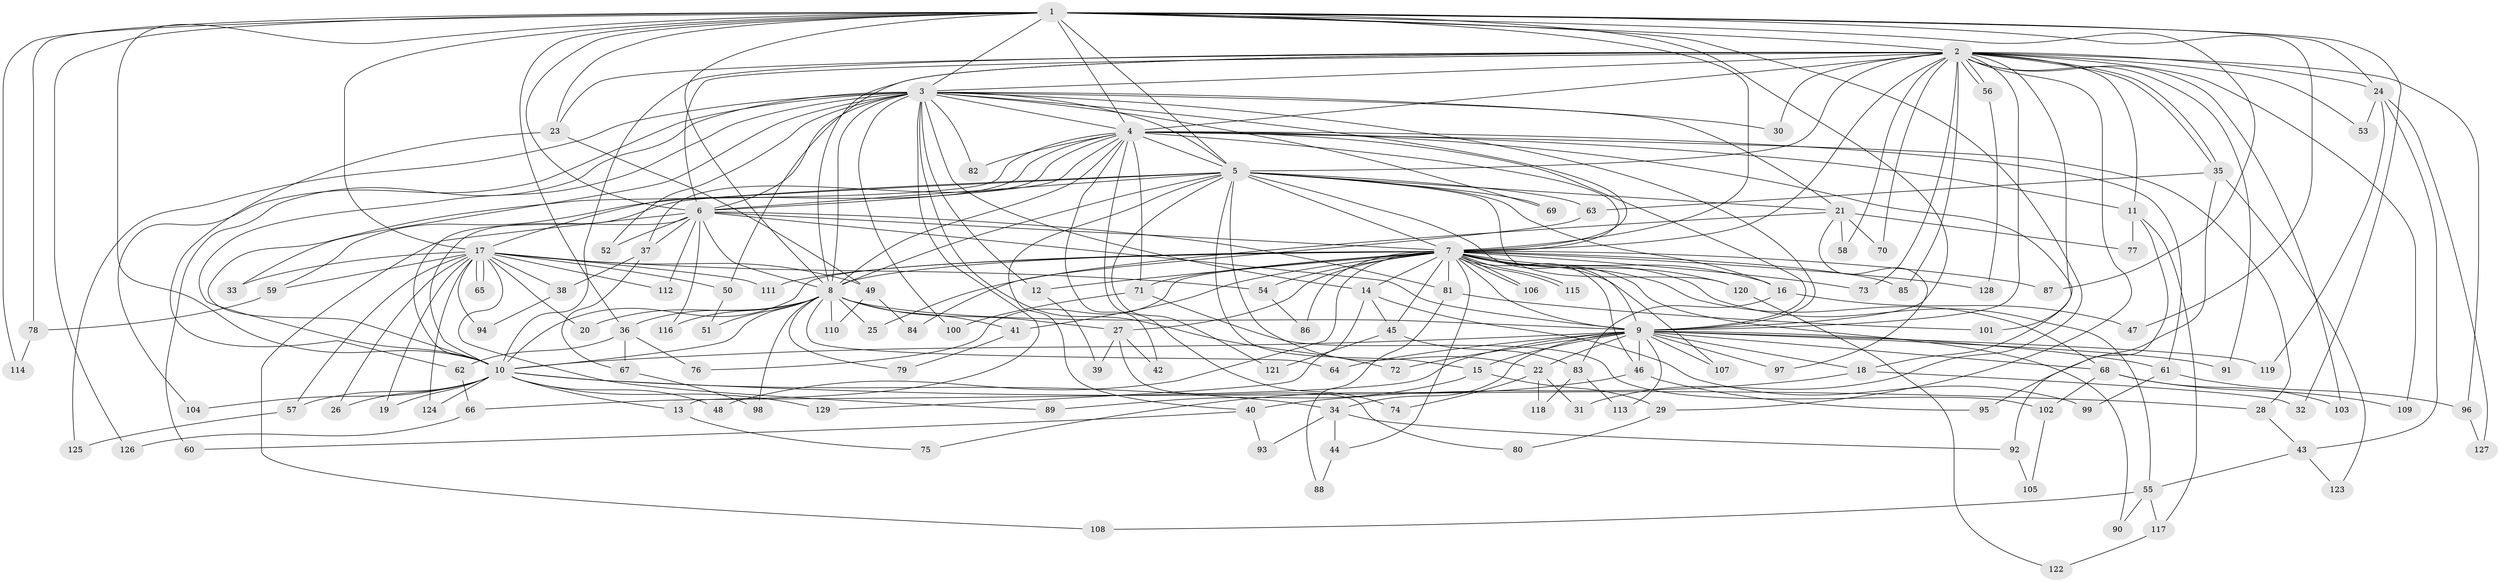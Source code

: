 // coarse degree distribution, {27: 0.02040816326530612, 26: 0.01020408163265306, 21: 0.01020408163265306, 13: 0.01020408163265306, 35: 0.01020408163265306, 23: 0.01020408163265306, 16: 0.01020408163265306, 6: 0.04081632653061224, 3: 0.15306122448979592, 5: 0.061224489795918366, 4: 0.12244897959183673, 18: 0.01020408163265306, 2: 0.5204081632653061, 7: 0.01020408163265306}
// Generated by graph-tools (version 1.1) at 2025/41/03/06/25 10:41:43]
// undirected, 129 vertices, 283 edges
graph export_dot {
graph [start="1"]
  node [color=gray90,style=filled];
  1;
  2;
  3;
  4;
  5;
  6;
  7;
  8;
  9;
  10;
  11;
  12;
  13;
  14;
  15;
  16;
  17;
  18;
  19;
  20;
  21;
  22;
  23;
  24;
  25;
  26;
  27;
  28;
  29;
  30;
  31;
  32;
  33;
  34;
  35;
  36;
  37;
  38;
  39;
  40;
  41;
  42;
  43;
  44;
  45;
  46;
  47;
  48;
  49;
  50;
  51;
  52;
  53;
  54;
  55;
  56;
  57;
  58;
  59;
  60;
  61;
  62;
  63;
  64;
  65;
  66;
  67;
  68;
  69;
  70;
  71;
  72;
  73;
  74;
  75;
  76;
  77;
  78;
  79;
  80;
  81;
  82;
  83;
  84;
  85;
  86;
  87;
  88;
  89;
  90;
  91;
  92;
  93;
  94;
  95;
  96;
  97;
  98;
  99;
  100;
  101;
  102;
  103;
  104;
  105;
  106;
  107;
  108;
  109;
  110;
  111;
  112;
  113;
  114;
  115;
  116;
  117;
  118;
  119;
  120;
  121;
  122;
  123;
  124;
  125;
  126;
  127;
  128;
  129;
  1 -- 2;
  1 -- 3;
  1 -- 4;
  1 -- 5;
  1 -- 6;
  1 -- 7;
  1 -- 8;
  1 -- 9;
  1 -- 10;
  1 -- 17;
  1 -- 23;
  1 -- 24;
  1 -- 31;
  1 -- 32;
  1 -- 36;
  1 -- 47;
  1 -- 78;
  1 -- 87;
  1 -- 114;
  1 -- 126;
  2 -- 3;
  2 -- 4;
  2 -- 5;
  2 -- 6;
  2 -- 7;
  2 -- 8;
  2 -- 9;
  2 -- 10;
  2 -- 11;
  2 -- 23;
  2 -- 24;
  2 -- 29;
  2 -- 30;
  2 -- 35;
  2 -- 35;
  2 -- 50;
  2 -- 53;
  2 -- 56;
  2 -- 56;
  2 -- 58;
  2 -- 70;
  2 -- 73;
  2 -- 85;
  2 -- 91;
  2 -- 96;
  2 -- 101;
  2 -- 103;
  2 -- 109;
  3 -- 4;
  3 -- 5;
  3 -- 6;
  3 -- 7;
  3 -- 8;
  3 -- 9;
  3 -- 10;
  3 -- 12;
  3 -- 13;
  3 -- 14;
  3 -- 21;
  3 -- 30;
  3 -- 33;
  3 -- 52;
  3 -- 60;
  3 -- 69;
  3 -- 72;
  3 -- 82;
  3 -- 100;
  3 -- 104;
  3 -- 125;
  4 -- 5;
  4 -- 6;
  4 -- 7;
  4 -- 8;
  4 -- 9;
  4 -- 10;
  4 -- 11;
  4 -- 17;
  4 -- 18;
  4 -- 28;
  4 -- 37;
  4 -- 42;
  4 -- 61;
  4 -- 71;
  4 -- 74;
  4 -- 82;
  5 -- 6;
  5 -- 7;
  5 -- 8;
  5 -- 9;
  5 -- 10;
  5 -- 15;
  5 -- 16;
  5 -- 21;
  5 -- 22;
  5 -- 40;
  5 -- 59;
  5 -- 63;
  5 -- 69;
  5 -- 120;
  5 -- 121;
  6 -- 7;
  6 -- 8;
  6 -- 9;
  6 -- 10;
  6 -- 37;
  6 -- 52;
  6 -- 81;
  6 -- 108;
  6 -- 112;
  6 -- 116;
  7 -- 8;
  7 -- 9;
  7 -- 10;
  7 -- 12;
  7 -- 14;
  7 -- 16;
  7 -- 27;
  7 -- 41;
  7 -- 44;
  7 -- 45;
  7 -- 46;
  7 -- 48;
  7 -- 54;
  7 -- 55;
  7 -- 68;
  7 -- 71;
  7 -- 73;
  7 -- 76;
  7 -- 81;
  7 -- 85;
  7 -- 86;
  7 -- 87;
  7 -- 90;
  7 -- 106;
  7 -- 106;
  7 -- 107;
  7 -- 111;
  7 -- 115;
  7 -- 115;
  7 -- 120;
  7 -- 128;
  8 -- 9;
  8 -- 10;
  8 -- 20;
  8 -- 25;
  8 -- 27;
  8 -- 36;
  8 -- 41;
  8 -- 51;
  8 -- 64;
  8 -- 79;
  8 -- 98;
  8 -- 110;
  8 -- 116;
  9 -- 10;
  9 -- 15;
  9 -- 18;
  9 -- 22;
  9 -- 34;
  9 -- 46;
  9 -- 61;
  9 -- 64;
  9 -- 66;
  9 -- 68;
  9 -- 72;
  9 -- 91;
  9 -- 97;
  9 -- 107;
  9 -- 113;
  9 -- 119;
  10 -- 13;
  10 -- 19;
  10 -- 26;
  10 -- 28;
  10 -- 34;
  10 -- 48;
  10 -- 57;
  10 -- 104;
  10 -- 124;
  10 -- 129;
  11 -- 77;
  11 -- 92;
  11 -- 117;
  12 -- 39;
  13 -- 75;
  14 -- 45;
  14 -- 99;
  14 -- 129;
  15 -- 29;
  15 -- 89;
  16 -- 47;
  16 -- 83;
  17 -- 19;
  17 -- 20;
  17 -- 26;
  17 -- 33;
  17 -- 38;
  17 -- 49;
  17 -- 50;
  17 -- 54;
  17 -- 57;
  17 -- 59;
  17 -- 65;
  17 -- 65;
  17 -- 89;
  17 -- 94;
  17 -- 111;
  17 -- 112;
  17 -- 124;
  18 -- 32;
  18 -- 40;
  21 -- 25;
  21 -- 58;
  21 -- 70;
  21 -- 77;
  21 -- 97;
  22 -- 31;
  22 -- 74;
  22 -- 118;
  23 -- 49;
  23 -- 62;
  24 -- 43;
  24 -- 53;
  24 -- 119;
  24 -- 127;
  27 -- 39;
  27 -- 42;
  27 -- 80;
  28 -- 43;
  29 -- 80;
  34 -- 44;
  34 -- 92;
  34 -- 93;
  35 -- 63;
  35 -- 95;
  35 -- 123;
  36 -- 62;
  36 -- 67;
  36 -- 76;
  37 -- 38;
  37 -- 67;
  38 -- 94;
  40 -- 60;
  40 -- 93;
  41 -- 79;
  43 -- 55;
  43 -- 123;
  44 -- 88;
  45 -- 83;
  45 -- 121;
  46 -- 75;
  46 -- 95;
  49 -- 84;
  49 -- 110;
  50 -- 51;
  54 -- 86;
  55 -- 90;
  55 -- 108;
  55 -- 117;
  56 -- 128;
  57 -- 125;
  59 -- 78;
  61 -- 96;
  61 -- 99;
  62 -- 66;
  63 -- 84;
  66 -- 126;
  67 -- 98;
  68 -- 102;
  68 -- 103;
  68 -- 109;
  71 -- 100;
  71 -- 102;
  78 -- 114;
  81 -- 88;
  81 -- 101;
  83 -- 113;
  83 -- 118;
  92 -- 105;
  96 -- 127;
  102 -- 105;
  117 -- 122;
  120 -- 122;
}
